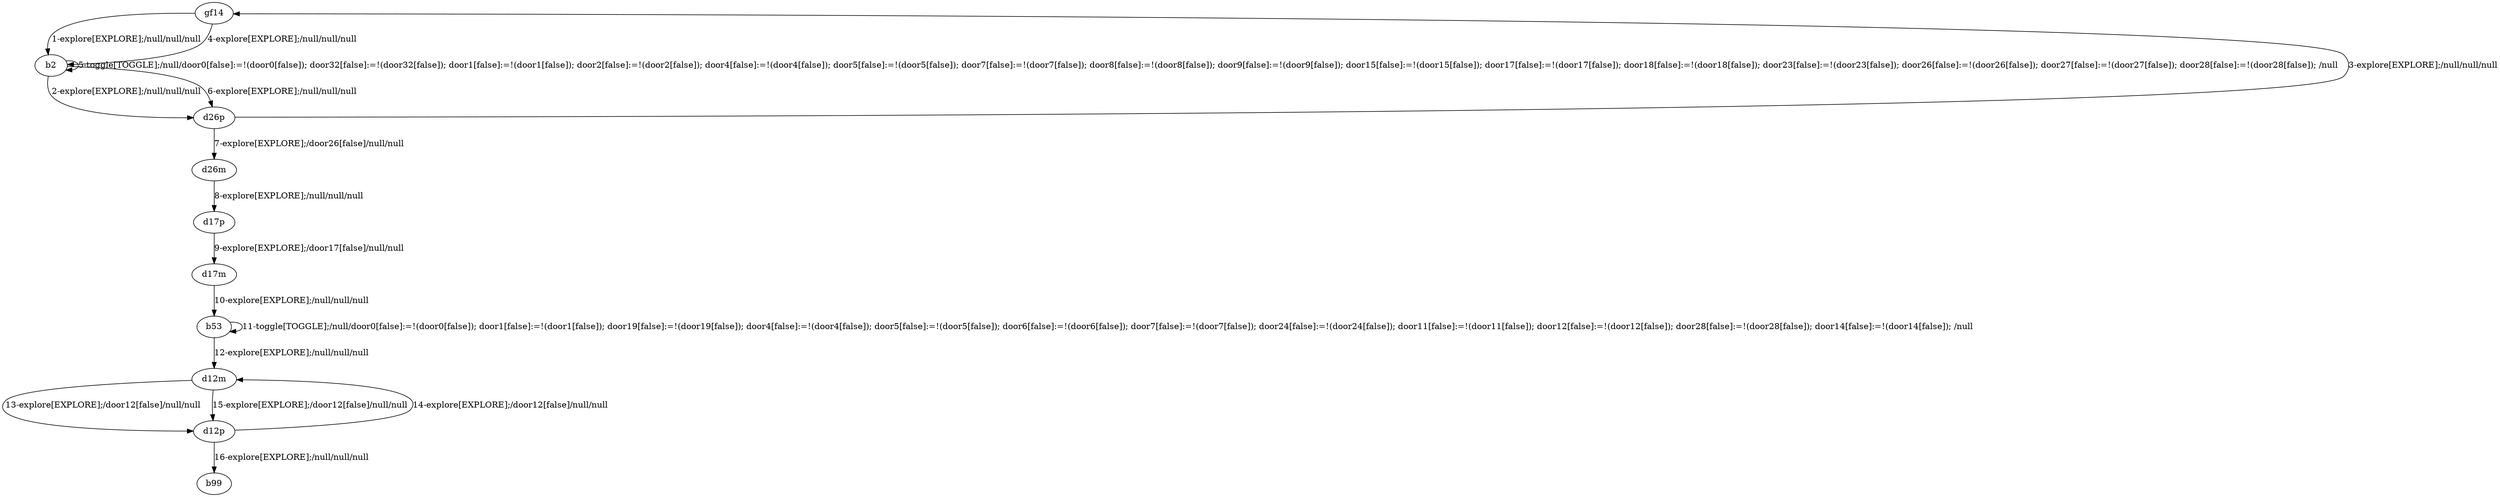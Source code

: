 # Total number of goals covered by this test: 1
# d12p --> b99

digraph g {
"gf14" -> "b2" [label = "1-explore[EXPLORE];/null/null/null"];
"b2" -> "d26p" [label = "2-explore[EXPLORE];/null/null/null"];
"d26p" -> "gf14" [label = "3-explore[EXPLORE];/null/null/null"];
"gf14" -> "b2" [label = "4-explore[EXPLORE];/null/null/null"];
"b2" -> "b2" [label = "5-toggle[TOGGLE];/null/door0[false]:=!(door0[false]); door32[false]:=!(door32[false]); door1[false]:=!(door1[false]); door2[false]:=!(door2[false]); door4[false]:=!(door4[false]); door5[false]:=!(door5[false]); door7[false]:=!(door7[false]); door8[false]:=!(door8[false]); door9[false]:=!(door9[false]); door15[false]:=!(door15[false]); door17[false]:=!(door17[false]); door18[false]:=!(door18[false]); door23[false]:=!(door23[false]); door26[false]:=!(door26[false]); door27[false]:=!(door27[false]); door28[false]:=!(door28[false]); /null"];
"b2" -> "d26p" [label = "6-explore[EXPLORE];/null/null/null"];
"d26p" -> "d26m" [label = "7-explore[EXPLORE];/door26[false]/null/null"];
"d26m" -> "d17p" [label = "8-explore[EXPLORE];/null/null/null"];
"d17p" -> "d17m" [label = "9-explore[EXPLORE];/door17[false]/null/null"];
"d17m" -> "b53" [label = "10-explore[EXPLORE];/null/null/null"];
"b53" -> "b53" [label = "11-toggle[TOGGLE];/null/door0[false]:=!(door0[false]); door1[false]:=!(door1[false]); door19[false]:=!(door19[false]); door4[false]:=!(door4[false]); door5[false]:=!(door5[false]); door6[false]:=!(door6[false]); door7[false]:=!(door7[false]); door24[false]:=!(door24[false]); door11[false]:=!(door11[false]); door12[false]:=!(door12[false]); door28[false]:=!(door28[false]); door14[false]:=!(door14[false]); /null"];
"b53" -> "d12m" [label = "12-explore[EXPLORE];/null/null/null"];
"d12m" -> "d12p" [label = "13-explore[EXPLORE];/door12[false]/null/null"];
"d12p" -> "d12m" [label = "14-explore[EXPLORE];/door12[false]/null/null"];
"d12m" -> "d12p" [label = "15-explore[EXPLORE];/door12[false]/null/null"];
"d12p" -> "b99" [label = "16-explore[EXPLORE];/null/null/null"];
}